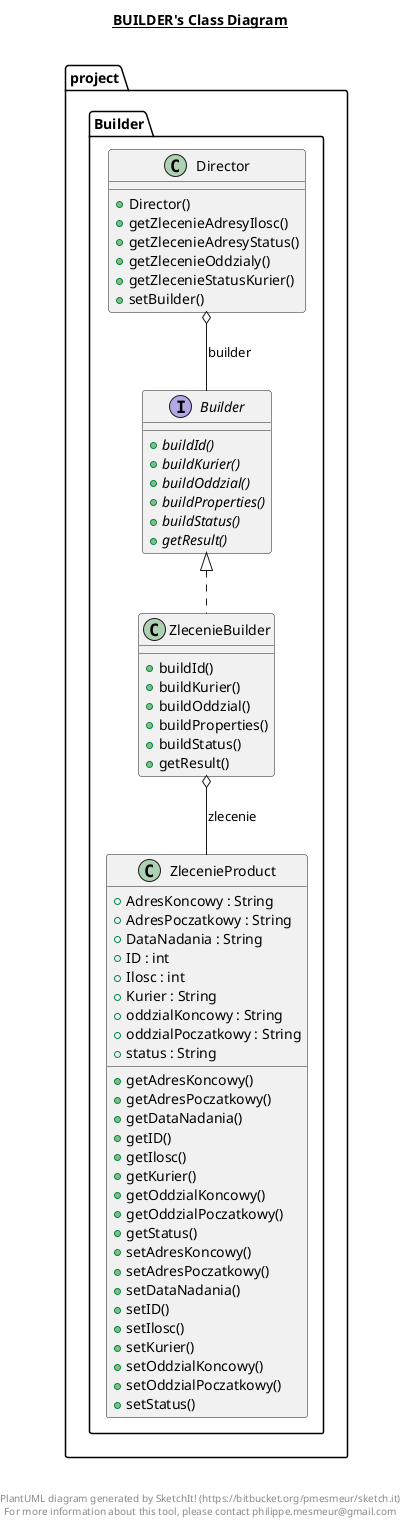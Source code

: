 @startuml

title __BUILDER's Class Diagram__\n

  namespace project {
    namespace Builder {
      interface project.Builder.Builder {
          {abstract} + buildId()
          {abstract} + buildKurier()
          {abstract} + buildOddzial()
          {abstract} + buildProperties()
          {abstract} + buildStatus()
          {abstract} + getResult()
      }
    }
  }
  

  namespace project {
    namespace Builder {
      class project.Builder.Director {
          + Director()
          + getZlecenieAdresyIlosc()
          + getZlecenieAdresyStatus()
          + getZlecenieOddzialy()
          + getZlecenieStatusKurier()
          + setBuilder()
      }
    }
  }
  

  namespace project {
    namespace Builder {
      class project.Builder.ZlecenieBuilder {
          + buildId()
          + buildKurier()
          + buildOddzial()
          + buildProperties()
          + buildStatus()
          + getResult()
      }
    }
  }
  

  namespace project {
    namespace Builder {
      class project.Builder.ZlecenieProduct {
          + AdresKoncowy : String
          + AdresPoczatkowy : String
          + DataNadania : String
          + ID : int
          + Ilosc : int
          + Kurier : String
          + oddzialKoncowy : String
          + oddzialPoczatkowy : String
          + status : String
          + getAdresKoncowy()
          + getAdresPoczatkowy()
          + getDataNadania()
          + getID()
          + getIlosc()
          + getKurier()
          + getOddzialKoncowy()
          + getOddzialPoczatkowy()
          + getStatus()
          + setAdresKoncowy()
          + setAdresPoczatkowy()
          + setDataNadania()
          + setID()
          + setIlosc()
          + setKurier()
          + setOddzialKoncowy()
          + setOddzialPoczatkowy()
          + setStatus()
      }
    }
  }
  

  project.Builder.Director o-- project.Builder.Builder : builder
  project.Builder.ZlecenieBuilder .up.|> project.Builder.Builder
  project.Builder.ZlecenieBuilder o-- project.Builder.ZlecenieProduct : zlecenie


right footer


PlantUML diagram generated by SketchIt! (https://bitbucket.org/pmesmeur/sketch.it)
For more information about this tool, please contact philippe.mesmeur@gmail.com
endfooter

@enduml
